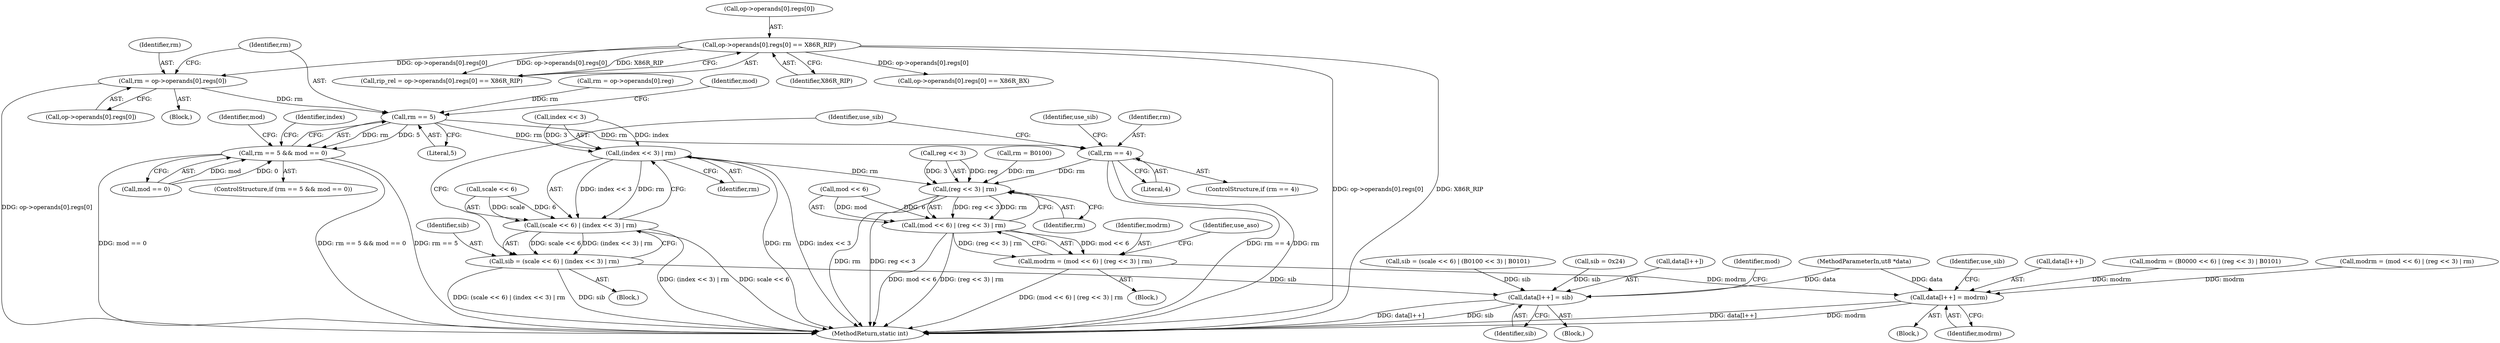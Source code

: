 digraph "0_radare2_f17bfd9f1da05f30f23a4dd05e9d2363e1406948@API" {
"1000982" [label="(Call,rm = op->operands[0].regs[0])"];
"1000629" [label="(Call,op->operands[0].regs[0] == X86R_RIP)"];
"1000995" [label="(Call,rm == 5)"];
"1000994" [label="(Call,rm == 5 && mod == 0)"];
"1001045" [label="(Call,(index << 3) | rm)"];
"1001041" [label="(Call,(scale << 6) | (index << 3) | rm)"];
"1001039" [label="(Call,sib = (scale << 6) | (index << 3) | rm)"];
"1001148" [label="(Call,data[l++] = sib)"];
"1001101" [label="(Call,(reg << 3) | rm)"];
"1001097" [label="(Call,(mod << 6) | (reg << 3) | rm)"];
"1001095" [label="(Call,modrm = (mod << 6) | (reg << 3) | rm)"];
"1001139" [label="(Call,data[l++] = modrm)"];
"1001052" [label="(Call,rm == 4)"];
"1000949" [label="(Call,modrm = (mod << 6) | (reg << 3) | rm)"];
"1001098" [label="(Call,mod << 6)"];
"1001040" [label="(Identifier,sib)"];
"1001139" [label="(Call,data[l++] = modrm)"];
"1000506" [label="(Block,)"];
"1001057" [label="(Identifier,use_sib)"];
"1000994" [label="(Call,rm == 5 && mod == 0)"];
"1001052" [label="(Call,rm == 4)"];
"1000627" [label="(Call,rip_rel = op->operands[0].regs[0] == X86R_RIP)"];
"1001035" [label="(Block,)"];
"1001146" [label="(Identifier,use_sib)"];
"1000104" [label="(MethodParameterIn,ut8 *data)"];
"1001140" [label="(Call,data[l++])"];
"1001053" [label="(Identifier,rm)"];
"1001041" [label="(Call,(scale << 6) | (index << 3) | rm)"];
"1001054" [label="(Literal,4)"];
"1001102" [label="(Call,reg << 3)"];
"1001065" [label="(Call,rm = B0100)"];
"1001096" [label="(Identifier,modrm)"];
"1001039" [label="(Call,sib = (scale << 6) | (index << 3) | rm)"];
"1001082" [label="(Call,sib = (scale << 6) | (B0100 << 3) | B0101)"];
"1000639" [label="(Identifier,X86R_RIP)"];
"1001046" [label="(Call,index << 3)"];
"1001153" [label="(Identifier,sib)"];
"1001059" [label="(Call,sib = 0x24)"];
"1000741" [label="(Call,op->operands[0].regs[0] == X86R_BX)"];
"1001149" [label="(Call,data[l++])"];
"1001049" [label="(Identifier,rm)"];
"1001071" [label="(Call,modrm = (B0000 << 6) | (reg << 3) | B0101)"];
"1000984" [label="(Call,op->operands[0].regs[0])"];
"1001097" [label="(Call,(mod << 6) | (reg << 3) | rm)"];
"1001148" [label="(Call,data[l++] = sib)"];
"1001144" [label="(Identifier,modrm)"];
"1000971" [label="(Call,rm = op->operands[0].reg)"];
"1001101" [label="(Call,(reg << 3) | rm)"];
"1003220" [label="(MethodReturn,static int)"];
"1001007" [label="(Identifier,index)"];
"1001051" [label="(ControlStructure,if (rm == 4))"];
"1001063" [label="(Identifier,use_sib)"];
"1000983" [label="(Identifier,rm)"];
"1000999" [label="(Identifier,mod)"];
"1000997" [label="(Literal,5)"];
"1000995" [label="(Call,rm == 5)"];
"1000982" [label="(Call,rm = op->operands[0].regs[0])"];
"1000981" [label="(Block,)"];
"1000630" [label="(Call,op->operands[0].regs[0])"];
"1001105" [label="(Identifier,rm)"];
"1001094" [label="(Block,)"];
"1001107" [label="(Identifier,use_aso)"];
"1001042" [label="(Call,scale << 6)"];
"1000998" [label="(Call,mod == 0)"];
"1000993" [label="(ControlStructure,if (rm == 5 && mod == 0))"];
"1001156" [label="(Identifier,mod)"];
"1001147" [label="(Block,)"];
"1001095" [label="(Call,modrm = (mod << 6) | (reg << 3) | rm)"];
"1000996" [label="(Identifier,rm)"];
"1001045" [label="(Call,(index << 3) | rm)"];
"1001003" [label="(Identifier,mod)"];
"1000629" [label="(Call,op->operands[0].regs[0] == X86R_RIP)"];
"1000982" -> "1000981"  [label="AST: "];
"1000982" -> "1000984"  [label="CFG: "];
"1000983" -> "1000982"  [label="AST: "];
"1000984" -> "1000982"  [label="AST: "];
"1000996" -> "1000982"  [label="CFG: "];
"1000982" -> "1003220"  [label="DDG: op->operands[0].regs[0]"];
"1000629" -> "1000982"  [label="DDG: op->operands[0].regs[0]"];
"1000982" -> "1000995"  [label="DDG: rm"];
"1000629" -> "1000627"  [label="AST: "];
"1000629" -> "1000639"  [label="CFG: "];
"1000630" -> "1000629"  [label="AST: "];
"1000639" -> "1000629"  [label="AST: "];
"1000627" -> "1000629"  [label="CFG: "];
"1000629" -> "1003220"  [label="DDG: op->operands[0].regs[0]"];
"1000629" -> "1003220"  [label="DDG: X86R_RIP"];
"1000629" -> "1000627"  [label="DDG: op->operands[0].regs[0]"];
"1000629" -> "1000627"  [label="DDG: X86R_RIP"];
"1000629" -> "1000741"  [label="DDG: op->operands[0].regs[0]"];
"1000995" -> "1000994"  [label="AST: "];
"1000995" -> "1000997"  [label="CFG: "];
"1000996" -> "1000995"  [label="AST: "];
"1000997" -> "1000995"  [label="AST: "];
"1000999" -> "1000995"  [label="CFG: "];
"1000994" -> "1000995"  [label="CFG: "];
"1000995" -> "1000994"  [label="DDG: rm"];
"1000995" -> "1000994"  [label="DDG: 5"];
"1000971" -> "1000995"  [label="DDG: rm"];
"1000995" -> "1001045"  [label="DDG: rm"];
"1000995" -> "1001052"  [label="DDG: rm"];
"1000994" -> "1000993"  [label="AST: "];
"1000994" -> "1000998"  [label="CFG: "];
"1000998" -> "1000994"  [label="AST: "];
"1001003" -> "1000994"  [label="CFG: "];
"1001007" -> "1000994"  [label="CFG: "];
"1000994" -> "1003220"  [label="DDG: mod == 0"];
"1000994" -> "1003220"  [label="DDG: rm == 5 && mod == 0"];
"1000994" -> "1003220"  [label="DDG: rm == 5"];
"1000998" -> "1000994"  [label="DDG: mod"];
"1000998" -> "1000994"  [label="DDG: 0"];
"1001045" -> "1001041"  [label="AST: "];
"1001045" -> "1001049"  [label="CFG: "];
"1001046" -> "1001045"  [label="AST: "];
"1001049" -> "1001045"  [label="AST: "];
"1001041" -> "1001045"  [label="CFG: "];
"1001045" -> "1003220"  [label="DDG: rm"];
"1001045" -> "1003220"  [label="DDG: index << 3"];
"1001045" -> "1001041"  [label="DDG: index << 3"];
"1001045" -> "1001041"  [label="DDG: rm"];
"1001046" -> "1001045"  [label="DDG: index"];
"1001046" -> "1001045"  [label="DDG: 3"];
"1001045" -> "1001101"  [label="DDG: rm"];
"1001041" -> "1001039"  [label="AST: "];
"1001042" -> "1001041"  [label="AST: "];
"1001039" -> "1001041"  [label="CFG: "];
"1001041" -> "1003220"  [label="DDG: (index << 3) | rm"];
"1001041" -> "1003220"  [label="DDG: scale << 6"];
"1001041" -> "1001039"  [label="DDG: scale << 6"];
"1001041" -> "1001039"  [label="DDG: (index << 3) | rm"];
"1001042" -> "1001041"  [label="DDG: scale"];
"1001042" -> "1001041"  [label="DDG: 6"];
"1001039" -> "1001035"  [label="AST: "];
"1001040" -> "1001039"  [label="AST: "];
"1001063" -> "1001039"  [label="CFG: "];
"1001039" -> "1003220"  [label="DDG: (scale << 6) | (index << 3) | rm"];
"1001039" -> "1003220"  [label="DDG: sib"];
"1001039" -> "1001148"  [label="DDG: sib"];
"1001148" -> "1001147"  [label="AST: "];
"1001148" -> "1001153"  [label="CFG: "];
"1001149" -> "1001148"  [label="AST: "];
"1001153" -> "1001148"  [label="AST: "];
"1001156" -> "1001148"  [label="CFG: "];
"1001148" -> "1003220"  [label="DDG: sib"];
"1001148" -> "1003220"  [label="DDG: data[l++]"];
"1001059" -> "1001148"  [label="DDG: sib"];
"1001082" -> "1001148"  [label="DDG: sib"];
"1000104" -> "1001148"  [label="DDG: data"];
"1001101" -> "1001097"  [label="AST: "];
"1001101" -> "1001105"  [label="CFG: "];
"1001102" -> "1001101"  [label="AST: "];
"1001105" -> "1001101"  [label="AST: "];
"1001097" -> "1001101"  [label="CFG: "];
"1001101" -> "1003220"  [label="DDG: rm"];
"1001101" -> "1003220"  [label="DDG: reg << 3"];
"1001101" -> "1001097"  [label="DDG: reg << 3"];
"1001101" -> "1001097"  [label="DDG: rm"];
"1001102" -> "1001101"  [label="DDG: reg"];
"1001102" -> "1001101"  [label="DDG: 3"];
"1001065" -> "1001101"  [label="DDG: rm"];
"1001052" -> "1001101"  [label="DDG: rm"];
"1001097" -> "1001095"  [label="AST: "];
"1001098" -> "1001097"  [label="AST: "];
"1001095" -> "1001097"  [label="CFG: "];
"1001097" -> "1003220"  [label="DDG: mod << 6"];
"1001097" -> "1003220"  [label="DDG: (reg << 3) | rm"];
"1001097" -> "1001095"  [label="DDG: mod << 6"];
"1001097" -> "1001095"  [label="DDG: (reg << 3) | rm"];
"1001098" -> "1001097"  [label="DDG: mod"];
"1001098" -> "1001097"  [label="DDG: 6"];
"1001095" -> "1001094"  [label="AST: "];
"1001096" -> "1001095"  [label="AST: "];
"1001107" -> "1001095"  [label="CFG: "];
"1001095" -> "1003220"  [label="DDG: (mod << 6) | (reg << 3) | rm"];
"1001095" -> "1001139"  [label="DDG: modrm"];
"1001139" -> "1000506"  [label="AST: "];
"1001139" -> "1001144"  [label="CFG: "];
"1001140" -> "1001139"  [label="AST: "];
"1001144" -> "1001139"  [label="AST: "];
"1001146" -> "1001139"  [label="CFG: "];
"1001139" -> "1003220"  [label="DDG: data[l++]"];
"1001139" -> "1003220"  [label="DDG: modrm"];
"1000949" -> "1001139"  [label="DDG: modrm"];
"1001071" -> "1001139"  [label="DDG: modrm"];
"1000104" -> "1001139"  [label="DDG: data"];
"1001052" -> "1001051"  [label="AST: "];
"1001052" -> "1001054"  [label="CFG: "];
"1001053" -> "1001052"  [label="AST: "];
"1001054" -> "1001052"  [label="AST: "];
"1001057" -> "1001052"  [label="CFG: "];
"1001063" -> "1001052"  [label="CFG: "];
"1001052" -> "1003220"  [label="DDG: rm == 4"];
"1001052" -> "1003220"  [label="DDG: rm"];
}
